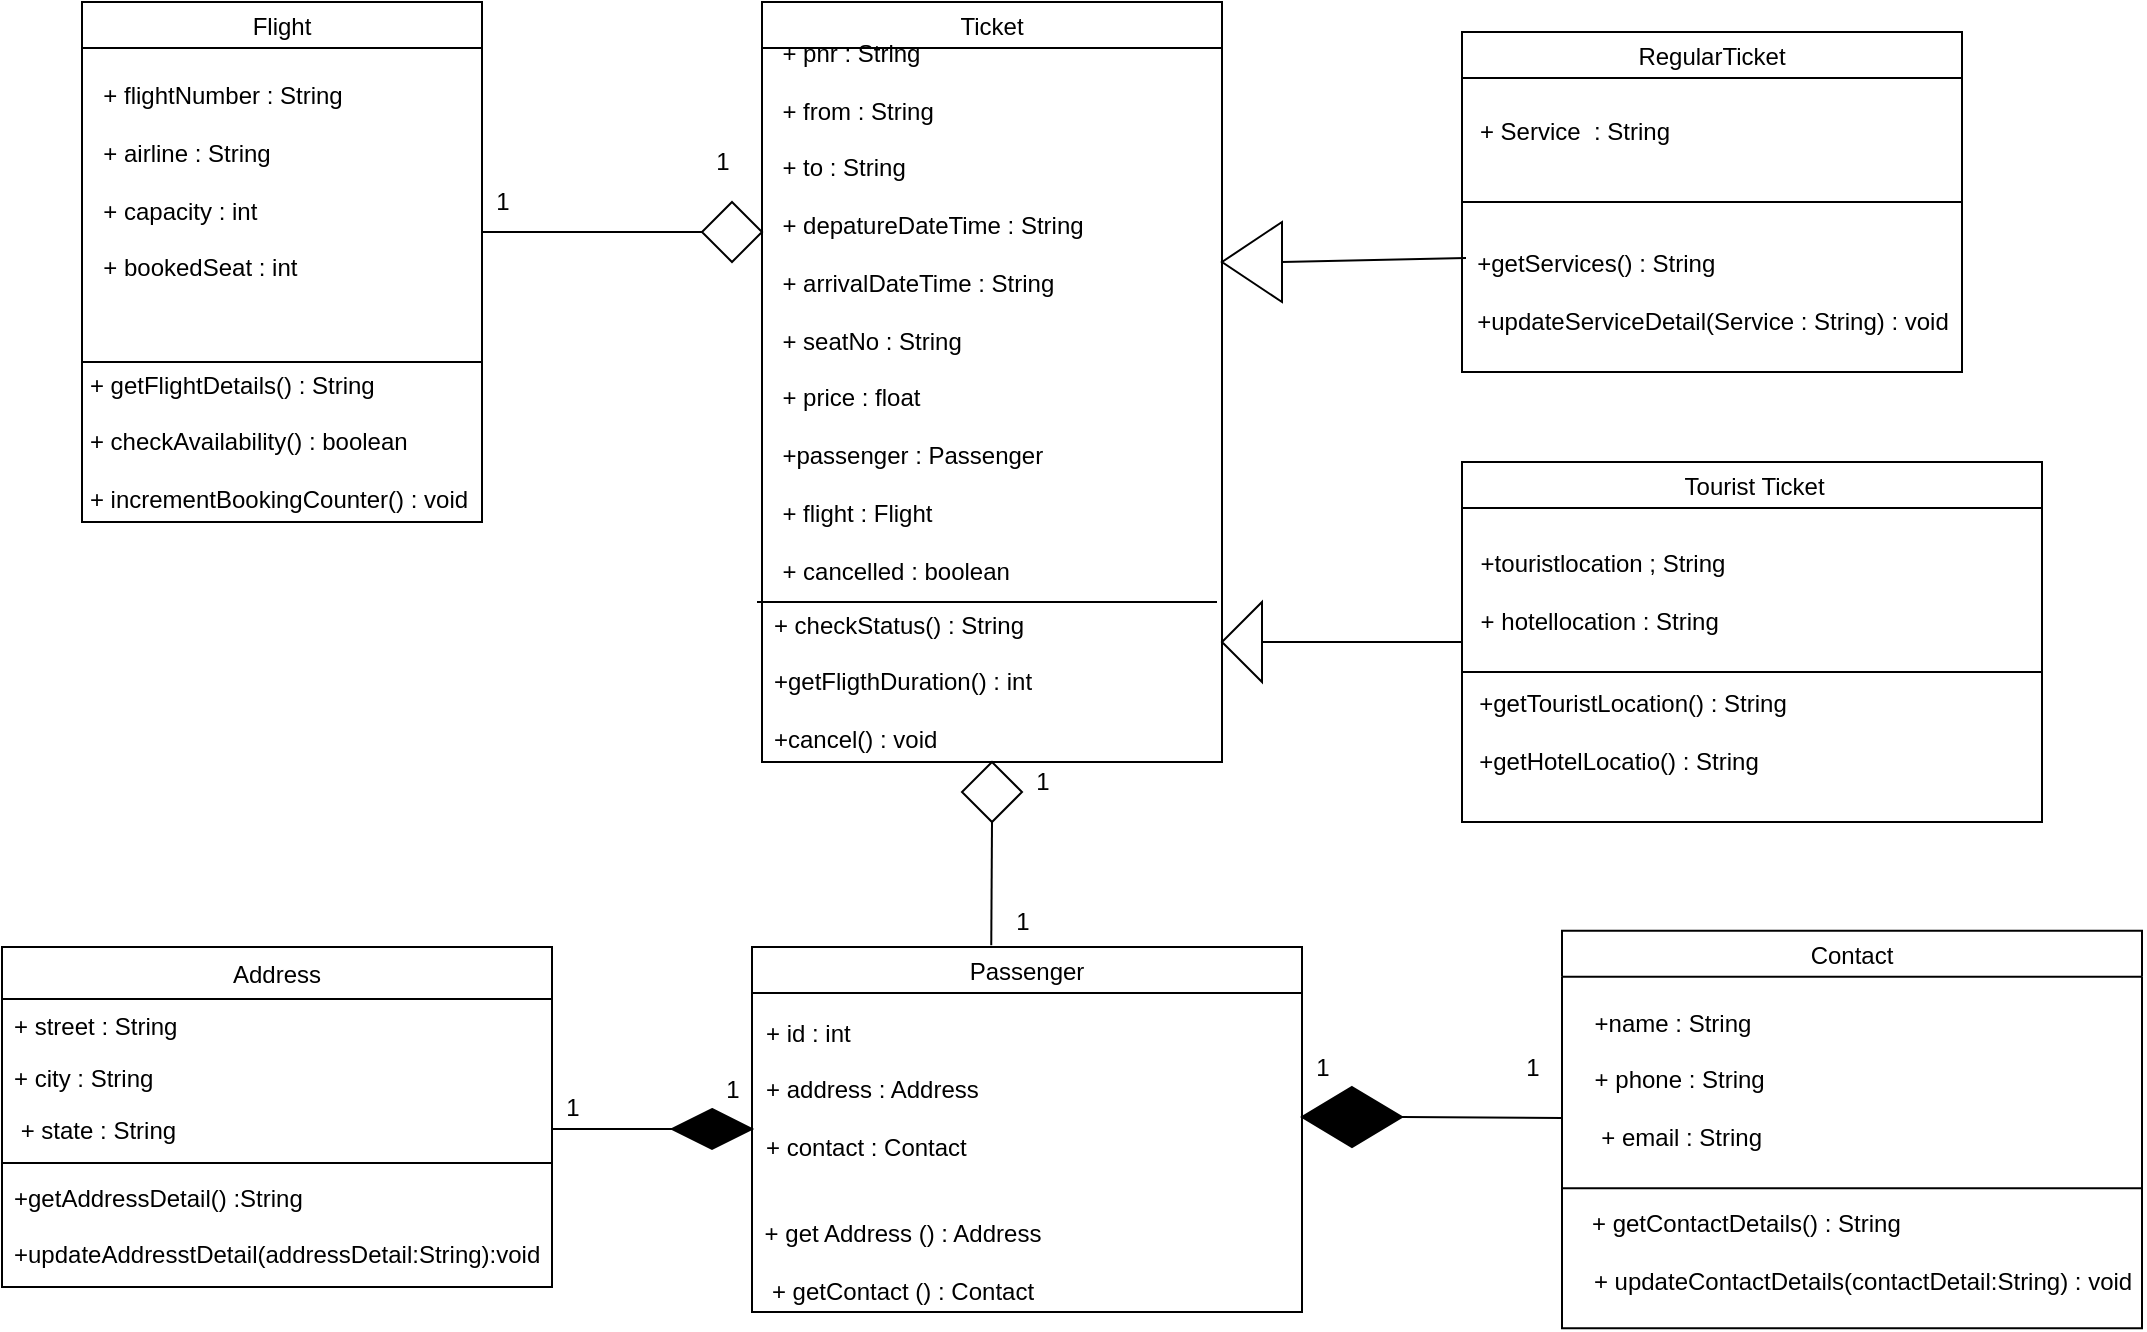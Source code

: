 <mxfile version="15.5.9" type="device"><diagram id="C5RBs43oDa-KdzZeNtuy" name="Page-1"><mxGraphModel dx="723" dy="375" grid="1" gridSize="10" guides="1" tooltips="1" connect="1" arrows="1" fold="1" page="1" pageScale="1" pageWidth="1654" pageHeight="2336" math="0" shadow="0"><root><mxCell id="WIyWlLk6GJQsqaUBKTNV-0"/><mxCell id="WIyWlLk6GJQsqaUBKTNV-1" parent="WIyWlLk6GJQsqaUBKTNV-0"/><mxCell id="zkfFHV4jXpPFQw0GAbJ--0" value="Address" style="swimlane;fontStyle=0;align=center;verticalAlign=top;childLayout=stackLayout;horizontal=1;startSize=26;horizontalStack=0;resizeParent=1;resizeLast=0;collapsible=1;marginBottom=0;rounded=0;shadow=0;strokeWidth=1;" parent="WIyWlLk6GJQsqaUBKTNV-1" vertex="1"><mxGeometry x="110" y="522.5" width="275" height="170" as="geometry"><mxRectangle x="230" y="140" width="160" height="26" as="alternateBounds"/></mxGeometry></mxCell><mxCell id="zkfFHV4jXpPFQw0GAbJ--1" value="+ street : String" style="text;align=left;verticalAlign=top;spacingLeft=4;spacingRight=4;overflow=hidden;rotatable=0;points=[[0,0.5],[1,0.5]];portConstraint=eastwest;" parent="zkfFHV4jXpPFQw0GAbJ--0" vertex="1"><mxGeometry y="26" width="275" height="26" as="geometry"/></mxCell><mxCell id="zkfFHV4jXpPFQw0GAbJ--2" value="+ city : String" style="text;align=left;verticalAlign=top;spacingLeft=4;spacingRight=4;overflow=hidden;rotatable=0;points=[[0,0.5],[1,0.5]];portConstraint=eastwest;rounded=0;shadow=0;html=0;" parent="zkfFHV4jXpPFQw0GAbJ--0" vertex="1"><mxGeometry y="52" width="275" height="26" as="geometry"/></mxCell><mxCell id="zkfFHV4jXpPFQw0GAbJ--3" value=" + state : String" style="text;align=left;verticalAlign=top;spacingLeft=4;spacingRight=4;overflow=hidden;rotatable=0;points=[[0,0.5],[1,0.5]];portConstraint=eastwest;rounded=0;shadow=0;html=0;" parent="zkfFHV4jXpPFQw0GAbJ--0" vertex="1"><mxGeometry y="78" width="275" height="26" as="geometry"/></mxCell><mxCell id="zkfFHV4jXpPFQw0GAbJ--4" value="" style="line;html=1;strokeWidth=1;align=left;verticalAlign=middle;spacingTop=-1;spacingLeft=3;spacingRight=3;rotatable=0;labelPosition=right;points=[];portConstraint=eastwest;" parent="zkfFHV4jXpPFQw0GAbJ--0" vertex="1"><mxGeometry y="104" width="275" height="8" as="geometry"/></mxCell><mxCell id="zkfFHV4jXpPFQw0GAbJ--5" value="+getAddressDetail() :String&#10;&#10;+updateAddresstDetail(addressDetail:String):void" style="text;align=left;verticalAlign=top;spacingLeft=4;spacingRight=4;overflow=hidden;rotatable=0;points=[[0,0.5],[1,0.5]];portConstraint=eastwest;" parent="zkfFHV4jXpPFQw0GAbJ--0" vertex="1"><mxGeometry y="112" width="275" height="58" as="geometry"/></mxCell><mxCell id="L27ZaPu2MdcnyIEz4ryF-3" value="Passenger" style="swimlane;fontStyle=0" parent="WIyWlLk6GJQsqaUBKTNV-1" vertex="1"><mxGeometry x="485" y="522.5" width="275" height="182.5" as="geometry"/></mxCell><mxCell id="L27ZaPu2MdcnyIEz4ryF-7" value="" style="rhombus;whiteSpace=wrap;html=1;fillColor=#000000;" parent="L27ZaPu2MdcnyIEz4ryF-3" vertex="1"><mxGeometry x="-40" y="81" width="40" height="20" as="geometry"/></mxCell><mxCell id="L27ZaPu2MdcnyIEz4ryF-15" value="1" style="text;html=1;align=center;verticalAlign=middle;resizable=0;points=[];autosize=1;strokeColor=none;fillColor=none;" parent="L27ZaPu2MdcnyIEz4ryF-3" vertex="1"><mxGeometry x="-20" y="61" width="20" height="20" as="geometry"/></mxCell><mxCell id="Lr1PdkPPFGm-h-gi_2Wa-7" value="+ id : int&lt;br&gt;&lt;br&gt;+ address : Address&lt;br&gt;&lt;br&gt;&lt;div&gt;&lt;span&gt;+ contact : Contact&lt;/span&gt;&lt;/div&gt;" style="text;html=1;align=left;verticalAlign=middle;resizable=0;points=[];autosize=1;strokeColor=none;fillColor=none;" parent="L27ZaPu2MdcnyIEz4ryF-3" vertex="1"><mxGeometry x="5" y="31" width="120" height="80" as="geometry"/></mxCell><mxCell id="Lr1PdkPPFGm-h-gi_2Wa-9" value="+ get Address () : Address&lt;br&gt;&lt;br&gt;+ getContact () : Contact" style="text;html=1;align=center;verticalAlign=middle;resizable=0;points=[];autosize=1;strokeColor=none;fillColor=none;" parent="L27ZaPu2MdcnyIEz4ryF-3" vertex="1"><mxGeometry y="132.5" width="150" height="50" as="geometry"/></mxCell><mxCell id="L27ZaPu2MdcnyIEz4ryF-8" value="" style="endArrow=none;html=1;rounded=0;entryX=0;entryY=0.5;entryDx=0;entryDy=0;exitX=1;exitY=0.5;exitDx=0;exitDy=0;" parent="WIyWlLk6GJQsqaUBKTNV-1" source="zkfFHV4jXpPFQw0GAbJ--3" target="L27ZaPu2MdcnyIEz4ryF-7" edge="1"><mxGeometry width="50" height="50" relative="1" as="geometry"><mxPoint x="280" y="389" as="sourcePoint"/><mxPoint x="370" y="340" as="targetPoint"/></mxGeometry></mxCell><mxCell id="L27ZaPu2MdcnyIEz4ryF-9" value="" style="rhombus;whiteSpace=wrap;html=1;fillColor=#000000;" parent="WIyWlLk6GJQsqaUBKTNV-1" vertex="1"><mxGeometry x="760" y="592.5" width="50" height="30" as="geometry"/></mxCell><mxCell id="L27ZaPu2MdcnyIEz4ryF-12" value="1" style="text;html=1;align=center;verticalAlign=middle;resizable=0;points=[];autosize=1;strokeColor=none;fillColor=none;" parent="WIyWlLk6GJQsqaUBKTNV-1" vertex="1"><mxGeometry x="865" y="572.5" width="20" height="20" as="geometry"/></mxCell><mxCell id="L27ZaPu2MdcnyIEz4ryF-13" value="1" style="text;html=1;align=center;verticalAlign=middle;resizable=0;points=[];autosize=1;strokeColor=none;fillColor=none;" parent="WIyWlLk6GJQsqaUBKTNV-1" vertex="1"><mxGeometry x="760" y="572.5" width="20" height="20" as="geometry"/></mxCell><mxCell id="L27ZaPu2MdcnyIEz4ryF-14" value="1" style="text;html=1;align=center;verticalAlign=middle;resizable=0;points=[];autosize=1;strokeColor=none;fillColor=none;" parent="WIyWlLk6GJQsqaUBKTNV-1" vertex="1"><mxGeometry x="385" y="592.5" width="20" height="20" as="geometry"/></mxCell><mxCell id="L27ZaPu2MdcnyIEz4ryF-16" value="Flight" style="swimlane;fillColor=#FFFFFF;fontStyle=0" parent="WIyWlLk6GJQsqaUBKTNV-1" vertex="1"><mxGeometry x="150" y="50" width="200" height="260" as="geometry"/></mxCell><mxCell id="3gXPfj7igY9oaODCH8Qm-5" value="&lt;div style=&quot;text-align: justify&quot;&gt;&lt;span&gt;+ flightNumber : String&lt;/span&gt;&lt;/div&gt;&lt;div style=&quot;text-align: justify&quot;&gt;&lt;br&gt;&lt;/div&gt;&lt;div style=&quot;text-align: justify&quot;&gt;&lt;span&gt;+ airline : String&lt;/span&gt;&lt;/div&gt;&lt;div style=&quot;text-align: justify&quot;&gt;&lt;br&gt;&lt;/div&gt;&lt;div style=&quot;text-align: justify&quot;&gt;&lt;span&gt;+ capacity : int&lt;/span&gt;&lt;/div&gt;&lt;div style=&quot;text-align: justify&quot;&gt;&lt;br&gt;&lt;/div&gt;&lt;div style=&quot;text-align: justify&quot;&gt;&lt;span&gt;+ bookedSeat : int&lt;/span&gt;&lt;/div&gt;" style="text;html=1;align=center;verticalAlign=middle;resizable=0;points=[];autosize=1;strokeColor=none;fillColor=none;" parent="L27ZaPu2MdcnyIEz4ryF-16" vertex="1"><mxGeometry y="40" width="140" height="100" as="geometry"/></mxCell><mxCell id="3gXPfj7igY9oaODCH8Qm-6" value="&lt;div style=&quot;text-align: justify&quot;&gt;&lt;span&gt;+ getFlightDetails() : String&lt;/span&gt;&lt;/div&gt;&lt;div style=&quot;text-align: justify&quot;&gt;&lt;br&gt;&lt;/div&gt;&lt;div style=&quot;text-align: justify&quot;&gt;&lt;span&gt;+ checkAvailability() : boolean&lt;/span&gt;&lt;/div&gt;&lt;div style=&quot;text-align: justify&quot;&gt;&lt;br&gt;&lt;/div&gt;&lt;div style=&quot;text-align: justify&quot;&gt;&lt;span&gt;+ incrementBookingCounter() : void&lt;/span&gt;&lt;/div&gt;" style="text;html=1;align=center;verticalAlign=middle;resizable=0;points=[];autosize=1;strokeColor=none;fillColor=none;" parent="L27ZaPu2MdcnyIEz4ryF-16" vertex="1"><mxGeometry x="-2.5" y="180" width="200" height="80" as="geometry"/></mxCell><mxCell id="L27ZaPu2MdcnyIEz4ryF-19" value="" style="endArrow=none;html=1;rounded=0;" parent="WIyWlLk6GJQsqaUBKTNV-1" edge="1"><mxGeometry width="50" height="50" relative="1" as="geometry"><mxPoint x="150" y="230" as="sourcePoint"/><mxPoint x="350" y="230" as="targetPoint"/></mxGeometry></mxCell><mxCell id="L27ZaPu2MdcnyIEz4ryF-23" value="" style="endArrow=none;html=1;rounded=0;exitX=1;exitY=0.5;exitDx=0;exitDy=0;" parent="WIyWlLk6GJQsqaUBKTNV-1" source="L27ZaPu2MdcnyIEz4ryF-9" edge="1"><mxGeometry width="50" height="50" relative="1" as="geometry"><mxPoint x="650" y="370" as="sourcePoint"/><mxPoint x="890" y="608" as="targetPoint"/></mxGeometry></mxCell><mxCell id="L27ZaPu2MdcnyIEz4ryF-25" value="Ticket" style="swimlane;fillColor=#FFFFFF;fontStyle=0" parent="WIyWlLk6GJQsqaUBKTNV-1" vertex="1"><mxGeometry x="490" y="50" width="230" height="380" as="geometry"/></mxCell><mxCell id="Lr1PdkPPFGm-h-gi_2Wa-1" value="" style="rhombus;whiteSpace=wrap;html=1;" parent="L27ZaPu2MdcnyIEz4ryF-25" vertex="1"><mxGeometry x="-30" y="100" width="30" height="30" as="geometry"/></mxCell><mxCell id="3gXPfj7igY9oaODCH8Qm-1" value="&lt;div style=&quot;text-align: justify&quot;&gt;&lt;span&gt;+ pnr : String&lt;/span&gt;&lt;/div&gt;&lt;div style=&quot;text-align: justify&quot;&gt;&lt;br&gt;&lt;/div&gt;&lt;div style=&quot;text-align: justify&quot;&gt;&lt;span&gt;+ from : String&lt;/span&gt;&lt;/div&gt;&lt;div style=&quot;text-align: justify&quot;&gt;&lt;br&gt;&lt;/div&gt;&lt;div style=&quot;text-align: justify&quot;&gt;&lt;span&gt;+ to : String&lt;/span&gt;&lt;/div&gt;&lt;div style=&quot;text-align: justify&quot;&gt;&lt;br&gt;&lt;/div&gt;&lt;div style=&quot;text-align: justify&quot;&gt;&lt;span&gt;+ depatureDateTime : String&lt;/span&gt;&lt;/div&gt;&lt;div style=&quot;text-align: justify&quot;&gt;&lt;br&gt;&lt;/div&gt;&lt;div style=&quot;text-align: justify&quot;&gt;&lt;span&gt;+ arrivalDateTime : String&lt;/span&gt;&lt;/div&gt;&lt;div style=&quot;text-align: justify&quot;&gt;&lt;br&gt;&lt;/div&gt;&lt;div style=&quot;text-align: justify&quot;&gt;&lt;span&gt;+ seatNo : String&lt;/span&gt;&lt;/div&gt;&lt;div style=&quot;text-align: justify&quot;&gt;&lt;br&gt;&lt;/div&gt;&lt;div style=&quot;text-align: justify&quot;&gt;+ price : float&lt;/div&gt;&lt;div style=&quot;text-align: justify&quot;&gt;&lt;br&gt;&lt;/div&gt;&lt;div style=&quot;text-align: justify&quot;&gt;+passenger : Passenger&lt;/div&gt;&lt;div style=&quot;text-align: justify&quot;&gt;&lt;br&gt;&lt;/div&gt;&lt;div style=&quot;text-align: justify&quot;&gt;+ flight : Flight&lt;/div&gt;&lt;div style=&quot;text-align: justify&quot;&gt;&lt;br&gt;&lt;/div&gt;&lt;div style=&quot;text-align: justify&quot;&gt;+ cancelled : boolean&lt;/div&gt;" style="text;html=1;align=center;verticalAlign=middle;resizable=0;points=[];autosize=1;strokeColor=none;fillColor=none;" parent="L27ZaPu2MdcnyIEz4ryF-25" vertex="1"><mxGeometry y="20" width="170" height="270" as="geometry"/></mxCell><mxCell id="3gXPfj7igY9oaODCH8Qm-2" value="" style="endArrow=none;html=1;rounded=0;" parent="L27ZaPu2MdcnyIEz4ryF-25" edge="1"><mxGeometry width="50" height="50" relative="1" as="geometry"><mxPoint x="-2.5" y="300" as="sourcePoint"/><mxPoint x="227.5" y="300" as="targetPoint"/></mxGeometry></mxCell><mxCell id="3gXPfj7igY9oaODCH8Qm-3" value="&lt;div style=&quot;text-align: justify&quot;&gt;&lt;span&gt;+ checkStatus() : String&lt;/span&gt;&lt;/div&gt;&lt;div style=&quot;text-align: justify&quot;&gt;&lt;br&gt;&lt;/div&gt;&lt;div style=&quot;text-align: justify&quot;&gt;&lt;span&gt;+getFligthDuration() : int&lt;/span&gt;&lt;/div&gt;&lt;div style=&quot;text-align: justify&quot;&gt;&lt;br&gt;&lt;/div&gt;&lt;div style=&quot;text-align: justify&quot;&gt;&lt;span&gt;+cancel() : void&lt;/span&gt;&lt;/div&gt;" style="text;html=1;align=center;verticalAlign=middle;resizable=0;points=[];autosize=1;strokeColor=none;fillColor=none;" parent="L27ZaPu2MdcnyIEz4ryF-25" vertex="1"><mxGeometry y="300" width="140" height="80" as="geometry"/></mxCell><mxCell id="L27ZaPu2MdcnyIEz4ryF-38" value="RegularTicket" style="swimlane;fillColor=#FFFFFF;fontStyle=0" parent="WIyWlLk6GJQsqaUBKTNV-1" vertex="1"><mxGeometry x="840" y="65" width="250" height="170" as="geometry"/></mxCell><mxCell id="_IspOs1Xp_c8EZx-Eftd-0" value="&lt;div&gt;&lt;span&gt;+ Service&amp;nbsp; : String&lt;/span&gt;&lt;/div&gt;" style="text;html=1;align=right;verticalAlign=middle;resizable=0;points=[];autosize=1;strokeColor=none;fillColor=none;" vertex="1" parent="L27ZaPu2MdcnyIEz4ryF-38"><mxGeometry x="-5" y="40" width="110" height="20" as="geometry"/></mxCell><mxCell id="_IspOs1Xp_c8EZx-Eftd-4" value="&lt;div style=&quot;text-align: justify&quot;&gt;&lt;span&gt;+getServices() : String&lt;/span&gt;&lt;/div&gt;&lt;div style=&quot;text-align: justify&quot;&gt;&lt;br&gt;&lt;/div&gt;&lt;div style=&quot;text-align: justify&quot;&gt;&lt;span&gt;+updateServiceDetail(Service : String) : void&lt;/span&gt;&lt;/div&gt;" style="text;html=1;align=center;verticalAlign=middle;resizable=0;points=[];autosize=1;strokeColor=none;fillColor=none;" vertex="1" parent="L27ZaPu2MdcnyIEz4ryF-38"><mxGeometry y="105" width="250" height="50" as="geometry"/></mxCell><mxCell id="L27ZaPu2MdcnyIEz4ryF-40" value="Tourist Ticket                                " style="swimlane;fillColor=#FFFFFF;align=right;fontStyle=0" parent="WIyWlLk6GJQsqaUBKTNV-1" vertex="1"><mxGeometry x="840" y="280" width="290" height="180" as="geometry"/></mxCell><mxCell id="_IspOs1Xp_c8EZx-Eftd-5" value="&lt;div style=&quot;text-align: justify&quot;&gt;&lt;span&gt;+touristlocation ; String&lt;/span&gt;&lt;/div&gt;&lt;div style=&quot;text-align: justify&quot;&gt;&lt;br&gt;&lt;/div&gt;&lt;div style=&quot;text-align: justify&quot;&gt;&lt;span&gt;+ hotellocation : String&lt;/span&gt;&lt;/div&gt;" style="text;html=1;align=center;verticalAlign=middle;resizable=0;points=[];autosize=1;strokeColor=none;fillColor=none;" vertex="1" parent="L27ZaPu2MdcnyIEz4ryF-40"><mxGeometry y="40" width="140" height="50" as="geometry"/></mxCell><mxCell id="_IspOs1Xp_c8EZx-Eftd-6" value="" style="endArrow=none;html=1;rounded=0;" edge="1" parent="L27ZaPu2MdcnyIEz4ryF-40"><mxGeometry width="50" height="50" relative="1" as="geometry"><mxPoint y="105" as="sourcePoint"/><mxPoint x="290" y="105" as="targetPoint"/></mxGeometry></mxCell><mxCell id="_IspOs1Xp_c8EZx-Eftd-7" value="&lt;div style=&quot;text-align: justify&quot;&gt;&lt;span&gt;+getTouristLocation() : String&lt;/span&gt;&lt;/div&gt;&lt;div style=&quot;text-align: justify&quot;&gt;&lt;br&gt;&lt;/div&gt;&lt;div style=&quot;text-align: justify&quot;&gt;&lt;span&gt;+getHotelLocatio() : String&lt;/span&gt;&lt;/div&gt;" style="text;html=1;align=center;verticalAlign=middle;resizable=0;points=[];autosize=1;strokeColor=none;fillColor=none;" vertex="1" parent="L27ZaPu2MdcnyIEz4ryF-40"><mxGeometry y="110" width="170" height="50" as="geometry"/></mxCell><mxCell id="Lr1PdkPPFGm-h-gi_2Wa-3" value="Contact" style="swimlane;fontStyle=0" parent="WIyWlLk6GJQsqaUBKTNV-1" vertex="1"><mxGeometry x="890" y="514.38" width="290" height="198.75" as="geometry"/></mxCell><mxCell id="Lr1PdkPPFGm-h-gi_2Wa-4" value="&lt;div style=&quot;text-align: justify&quot;&gt;&lt;span&gt;+name : String&amp;nbsp; &amp;nbsp;&lt;/span&gt;&lt;/div&gt;&lt;div style=&quot;text-align: justify&quot;&gt;&lt;br&gt;&lt;/div&gt;&lt;div style=&quot;text-align: justify&quot;&gt;&lt;span&gt;+ phone : String&amp;nbsp;&lt;/span&gt;&lt;/div&gt;&lt;div style=&quot;text-align: justify&quot;&gt;&lt;br&gt;&lt;/div&gt;&lt;div style=&quot;text-align: justify&quot;&gt;&lt;span&gt;&amp;nbsp;+ email : String&amp;nbsp;&lt;/span&gt;&lt;/div&gt;" style="text;html=1;align=center;verticalAlign=middle;resizable=0;points=[];autosize=1;strokeColor=none;fillColor=none;" parent="Lr1PdkPPFGm-h-gi_2Wa-3" vertex="1"><mxGeometry x="10" y="35" width="100" height="80" as="geometry"/></mxCell><mxCell id="Lr1PdkPPFGm-h-gi_2Wa-5" value="" style="endArrow=none;html=1;rounded=0;" parent="Lr1PdkPPFGm-h-gi_2Wa-3" edge="1"><mxGeometry width="50" height="50" relative="1" as="geometry"><mxPoint y="128.75" as="sourcePoint"/><mxPoint x="290" y="128.75" as="targetPoint"/></mxGeometry></mxCell><mxCell id="Lr1PdkPPFGm-h-gi_2Wa-6" value="&amp;nbsp; &amp;nbsp; &amp;nbsp; &amp;nbsp; &amp;nbsp; &amp;nbsp; &amp;nbsp; &amp;nbsp; &amp;nbsp; &amp;nbsp; &amp;nbsp; &amp;nbsp; &amp;nbsp;+ getContactDetails() : String&lt;br&gt;&lt;br&gt;&amp;nbsp; &amp;nbsp; &amp;nbsp; &amp;nbsp; &amp;nbsp; &amp;nbsp; &amp;nbsp; &amp;nbsp; &amp;nbsp; &amp;nbsp; &amp;nbsp; &amp;nbsp; &amp;nbsp; &amp;nbsp; &amp;nbsp; &amp;nbsp; &amp;nbsp; &amp;nbsp; &amp;nbsp; &amp;nbsp; &amp;nbsp; &amp;nbsp; &amp;nbsp; &amp;nbsp; &amp;nbsp; &amp;nbsp; &amp;nbsp; &amp;nbsp; &amp;nbsp; &amp;nbsp; + updateContactDetails(contactDetail:String) : void" style="text;html=1;align=center;verticalAlign=middle;resizable=0;points=[];autosize=1;strokeColor=none;fillColor=none;" parent="Lr1PdkPPFGm-h-gi_2Wa-3" vertex="1"><mxGeometry x="-190" y="135.62" width="480" height="50" as="geometry"/></mxCell><mxCell id="3gXPfj7igY9oaODCH8Qm-7" value="" style="endArrow=none;html=1;rounded=0;entryX=0;entryY=0.5;entryDx=0;entryDy=0;" parent="WIyWlLk6GJQsqaUBKTNV-1" target="Lr1PdkPPFGm-h-gi_2Wa-1" edge="1"><mxGeometry width="50" height="50" relative="1" as="geometry"><mxPoint x="350" y="165" as="sourcePoint"/><mxPoint x="520" y="210" as="targetPoint"/></mxGeometry></mxCell><mxCell id="3gXPfj7igY9oaODCH8Qm-8" value="1" style="text;html=1;align=center;verticalAlign=middle;resizable=0;points=[];autosize=1;strokeColor=none;fillColor=none;" parent="WIyWlLk6GJQsqaUBKTNV-1" vertex="1"><mxGeometry x="460" y="120" width="20" height="20" as="geometry"/></mxCell><mxCell id="3gXPfj7igY9oaODCH8Qm-9" value="1" style="text;html=1;align=center;verticalAlign=middle;resizable=0;points=[];autosize=1;strokeColor=none;fillColor=none;" parent="WIyWlLk6GJQsqaUBKTNV-1" vertex="1"><mxGeometry x="350" y="140" width="20" height="20" as="geometry"/></mxCell><mxCell id="_IspOs1Xp_c8EZx-Eftd-3" value="" style="endArrow=none;html=1;rounded=0;exitX=0;exitY=0.5;exitDx=0;exitDy=0;entryX=1;entryY=0.5;entryDx=0;entryDy=0;" edge="1" parent="WIyWlLk6GJQsqaUBKTNV-1" source="L27ZaPu2MdcnyIEz4ryF-38" target="L27ZaPu2MdcnyIEz4ryF-38"><mxGeometry width="50" height="50" relative="1" as="geometry"><mxPoint x="920" y="160" as="sourcePoint"/><mxPoint x="1160" y="160" as="targetPoint"/></mxGeometry></mxCell><mxCell id="_IspOs1Xp_c8EZx-Eftd-8" value="" style="triangle;whiteSpace=wrap;html=1;align=left;direction=west;" vertex="1" parent="WIyWlLk6GJQsqaUBKTNV-1"><mxGeometry x="720" y="350" width="20" height="40" as="geometry"/></mxCell><mxCell id="_IspOs1Xp_c8EZx-Eftd-9" value="" style="endArrow=none;html=1;rounded=0;exitX=0;exitY=0.5;exitDx=0;exitDy=0;" edge="1" parent="WIyWlLk6GJQsqaUBKTNV-1" source="_IspOs1Xp_c8EZx-Eftd-8"><mxGeometry width="50" height="50" relative="1" as="geometry"><mxPoint x="780" y="390" as="sourcePoint"/><mxPoint x="840" y="370" as="targetPoint"/></mxGeometry></mxCell><mxCell id="_IspOs1Xp_c8EZx-Eftd-12" value="" style="triangle;whiteSpace=wrap;html=1;align=left;direction=west;" vertex="1" parent="WIyWlLk6GJQsqaUBKTNV-1"><mxGeometry x="720" y="160" width="30" height="40" as="geometry"/></mxCell><mxCell id="_IspOs1Xp_c8EZx-Eftd-13" value="" style="endArrow=none;html=1;rounded=0;entryX=0.008;entryY=0.16;entryDx=0;entryDy=0;entryPerimeter=0;" edge="1" parent="WIyWlLk6GJQsqaUBKTNV-1" target="_IspOs1Xp_c8EZx-Eftd-4"><mxGeometry width="50" height="50" relative="1" as="geometry"><mxPoint x="750" y="180" as="sourcePoint"/><mxPoint x="800" y="130" as="targetPoint"/></mxGeometry></mxCell><mxCell id="_IspOs1Xp_c8EZx-Eftd-17" value="" style="rhombus;whiteSpace=wrap;html=1;align=left;" vertex="1" parent="WIyWlLk6GJQsqaUBKTNV-1"><mxGeometry x="590" y="430" width="30" height="30" as="geometry"/></mxCell><mxCell id="_IspOs1Xp_c8EZx-Eftd-18" value="" style="endArrow=none;html=1;rounded=0;entryX=0.5;entryY=1;entryDx=0;entryDy=0;exitX=0.435;exitY=-0.005;exitDx=0;exitDy=0;exitPerimeter=0;" edge="1" parent="WIyWlLk6GJQsqaUBKTNV-1" source="L27ZaPu2MdcnyIEz4ryF-3" target="_IspOs1Xp_c8EZx-Eftd-17"><mxGeometry width="50" height="50" relative="1" as="geometry"><mxPoint x="605" y="520" as="sourcePoint"/><mxPoint x="630" y="472.5" as="targetPoint"/></mxGeometry></mxCell><mxCell id="_IspOs1Xp_c8EZx-Eftd-19" value="1" style="text;html=1;align=center;verticalAlign=middle;resizable=0;points=[];autosize=1;strokeColor=none;fillColor=none;" vertex="1" parent="WIyWlLk6GJQsqaUBKTNV-1"><mxGeometry x="620" y="430" width="20" height="20" as="geometry"/></mxCell><mxCell id="_IspOs1Xp_c8EZx-Eftd-20" value="1" style="text;html=1;align=center;verticalAlign=middle;resizable=0;points=[];autosize=1;strokeColor=none;fillColor=none;" vertex="1" parent="WIyWlLk6GJQsqaUBKTNV-1"><mxGeometry x="610" y="500" width="20" height="20" as="geometry"/></mxCell></root></mxGraphModel></diagram></mxfile>